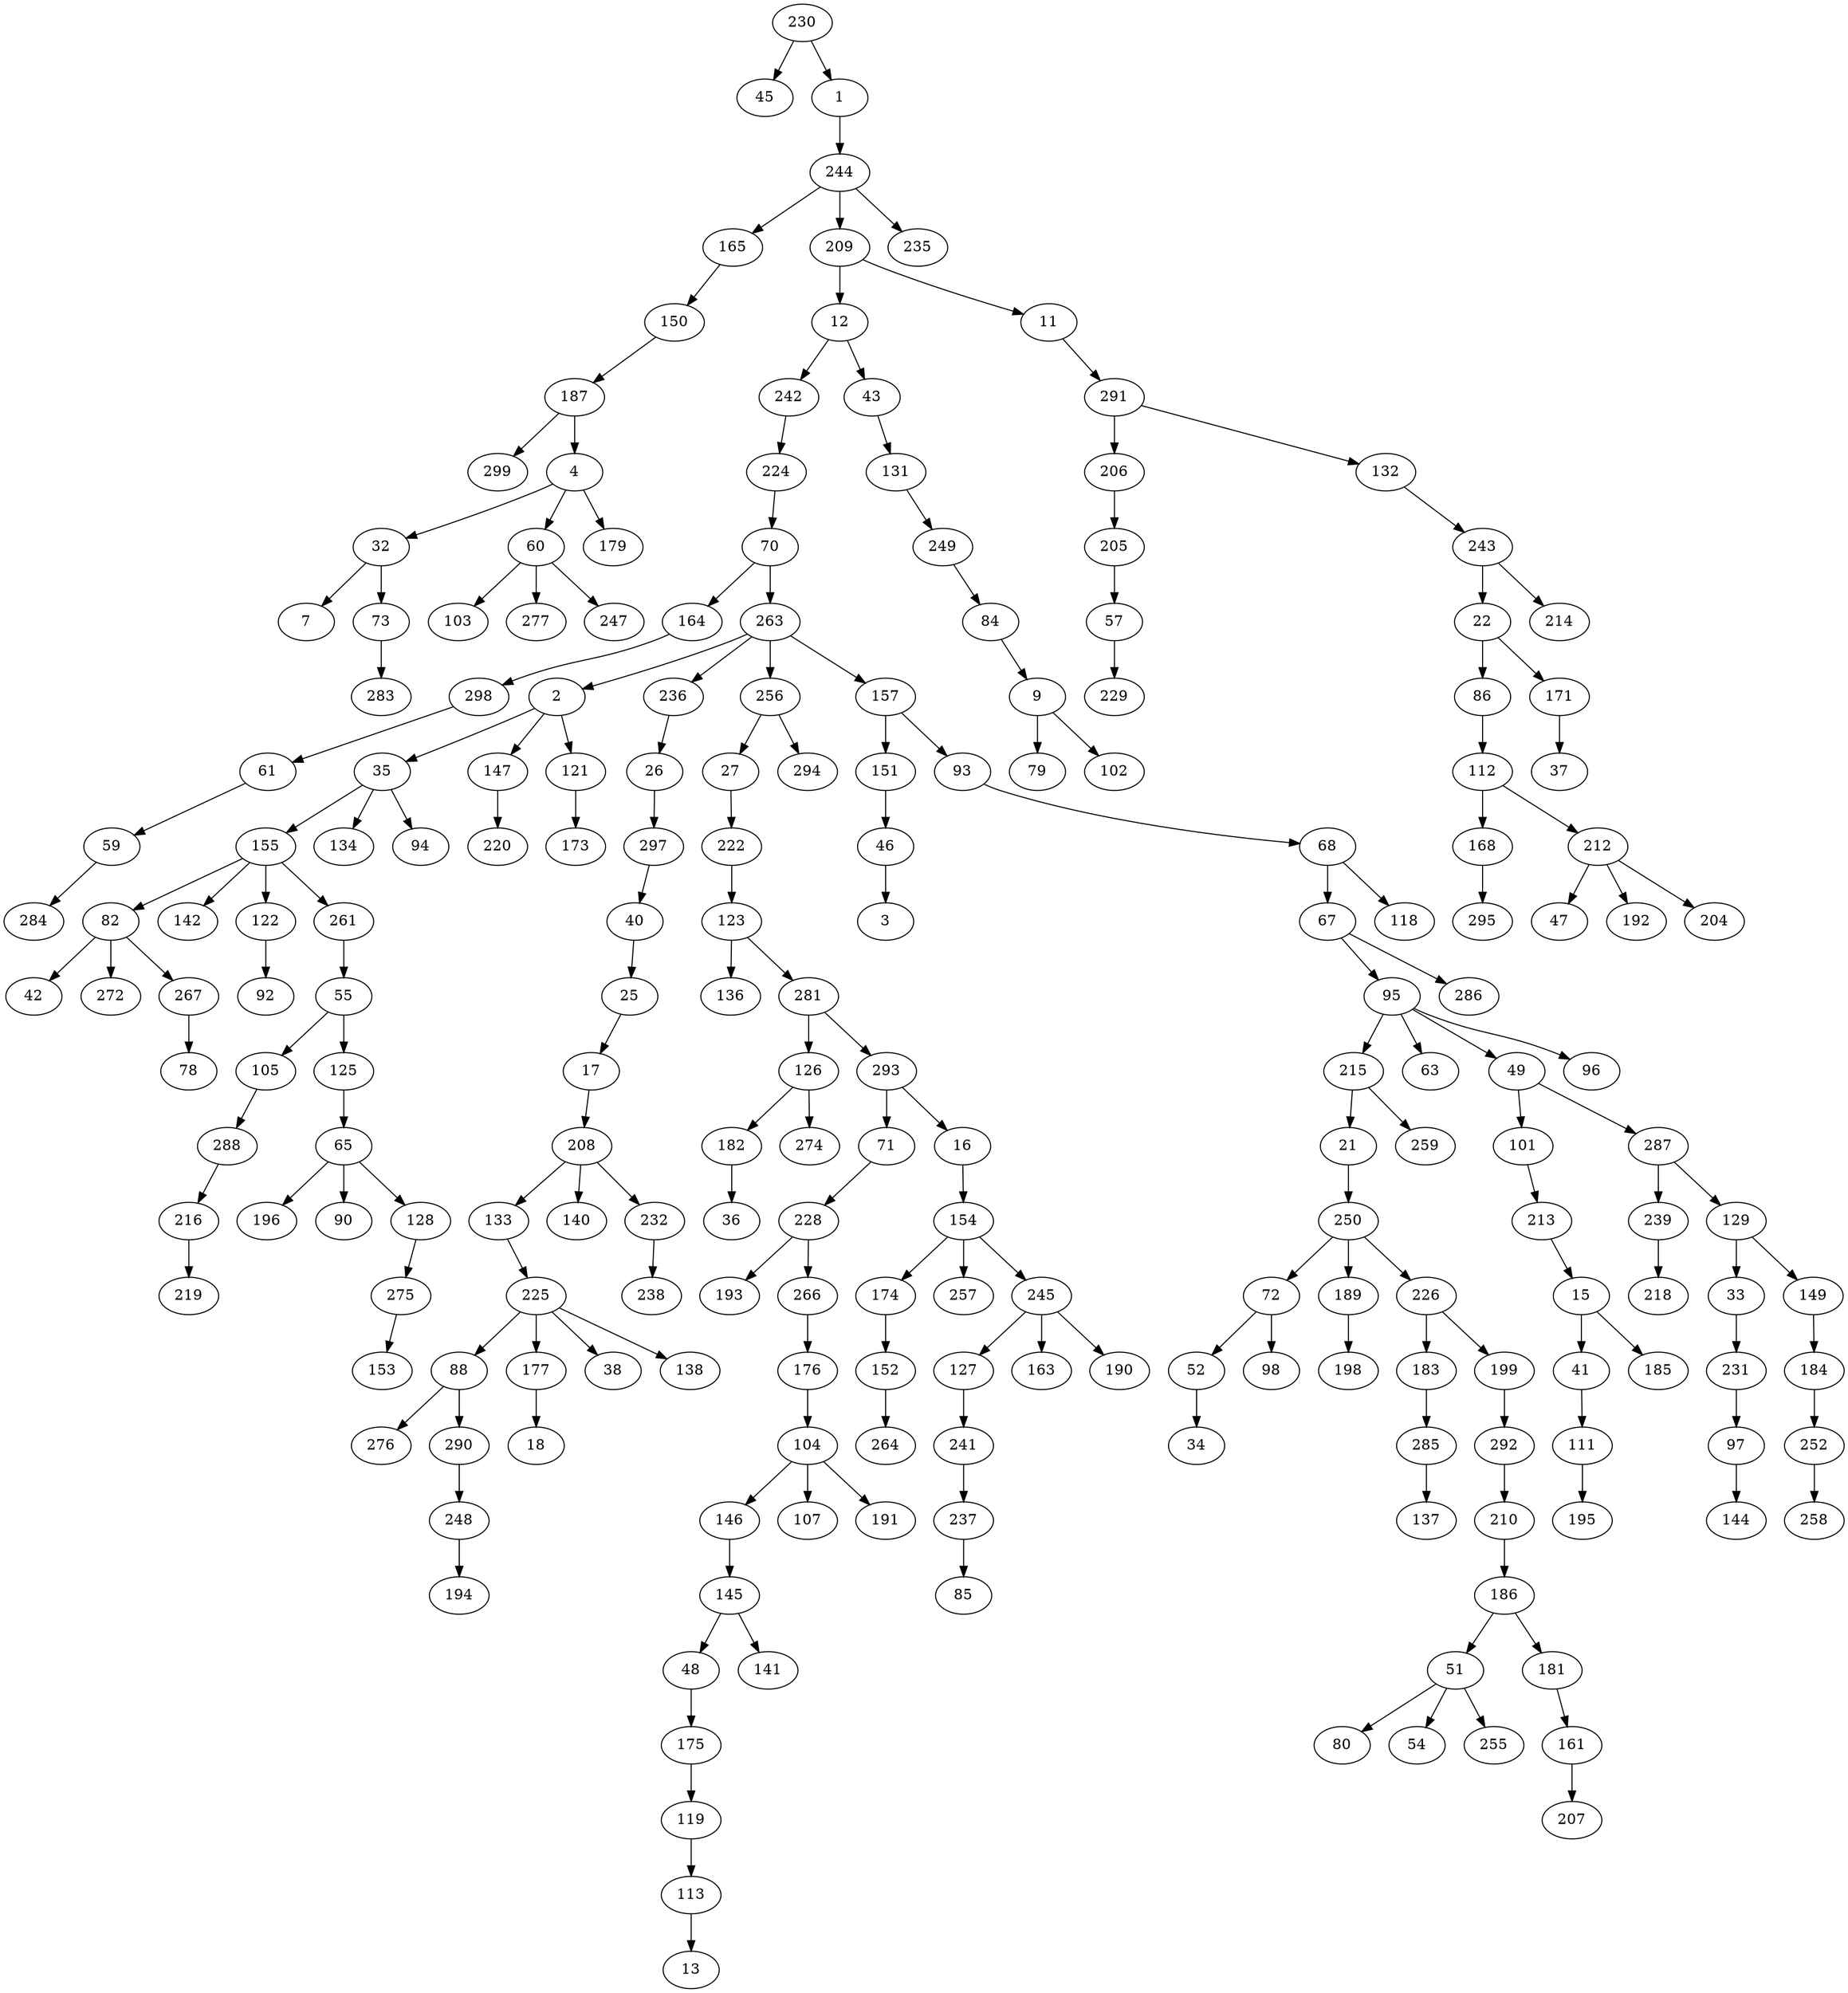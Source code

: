 digraph arbol {230 -> 45[Label=6];
1 -> 244[Label=5];
12 -> 242[Label=2];
165 -> 150[Label=5];
230 -> 1[Label=9];
209 -> 12[Label=1];
43 -> 131[Label=3];
32 -> 7[Label=4];
73 -> 283[Label=7];
9 -> 79[Label=10];
35 -> 155[Label=7];
17 -> 208[Label=8];
11 -> 291[Label=2];
25 -> 17[Label=3];
65 -> 196[Label=10];
126 -> 182[Label=4];
26 -> 297[Label=8];
88 -> 276[Label=6];
126 -> 274[Label=10];
131 -> 249[Label=2];
70 -> 164[Label=3];
82 -> 42[Label=2];
82 -> 272[Label=1];
88 -> 290[Label=3];
95 -> 215[Label=8];
86 -> 112[Label=4];
22 -> 86[Label=4];
22 -> 171[Label=3];
112 -> 168[Label=7];
57 -> 229[Label=1];
112 -> 212[Label=8];
123 -> 136[Label=8];
133 -> 225[Label=9];
152 -> 264[Label=1];
155 -> 142[Label=1];
168 -> 295[Label=9];
171 -> 37[Label=10];
174 -> 152[Label=1];
177 -> 18[Label=1];
182 -> 36[Label=6];
40 -> 25[Label=4];
46 -> 3[Label=3];
151 -> 46[Label=9];
154 -> 174[Label=9];
184 -> 252[Label=10];
187 -> 299[Label=10];
205 -> 57[Label=5];
105 -> 288[Label=9];
9 -> 102[Label=1];
84 -> 9[Label=9];
52 -> 34[Label=6];
72 -> 52[Label=9];
65 -> 90[Label=9];
51 -> 80[Label=7];
51 -> 54[Label=5];
206 -> 205[Label=7];
208 -> 133[Label=4];
132 -> 243[Label=6];
161 -> 207[Label=4];
181 -> 161[Label=2];
72 -> 98[Label=2];
186 -> 51[Label=1];
186 -> 181[Label=1];
189 -> 198[Label=7];
183 -> 285[Label=7];
208 -> 140[Label=4];
209 -> 11[Label=9];
199 -> 292[Label=6];
210 -> 186[Label=8];
212 -> 47[Label=9];
212 -> 192[Label=1];
21 -> 250[Label=9];
60 -> 103[Label=5];
60 -> 277[Label=3];
60 -> 247[Label=2];
4 -> 60[Label=9];
212 -> 204[Label=8];
2 -> 147[Label=9];
113 -> 13[Label=8];
215 -> 21[Label=2];
215 -> 259[Label=2];
216 -> 219[Label=1];
224 -> 70[Label=8];
48 -> 175[Label=1];
155 -> 82[Label=4];
95 -> 63[Label=8];
97 -> 144[Label=2];
104 -> 146[Label=4];
104 -> 107[Label=2];
119 -> 113[Label=3];
145 -> 48[Label=4];
145 -> 141[Label=4];
146 -> 145[Label=7];
147 -> 220[Label=2];
155 -> 122[Label=2];
33 -> 231[Label=8];
71 -> 228[Label=2];
127 -> 241[Label=7];
154 -> 257[Label=6];
154 -> 245[Label=3];
16 -> 154[Label=1];
175 -> 119[Label=3];
55 -> 105[Label=8];
176 -> 104[Label=6];
128 -> 275[Label=1];
65 -> 128[Label=6];
125 -> 65[Label=1];
51 -> 255[Label=10];
225 -> 38[Label=7];
225 -> 88[Label=9];
208 -> 232[Label=8];
225 -> 138[Label=8];
225 -> 177[Label=9];
226 -> 183[Label=6];
226 -> 199[Label=2];
228 -> 193[Label=7];
228 -> 266[Label=2];
231 -> 97[Label=5];
232 -> 238[Label=2];
237 -> 85[Label=2];
239 -> 218[Label=5];
241 -> 237[Label=9];
243 -> 22[Label=8];
244 -> 165[Label=3];
150 -> 187[Label=7];
2 -> 35[Label=5];
35 -> 134[Label=2];
49 -> 101[Label=1];
67 -> 95[Label=3];
68 -> 118[Label=3];
95 -> 49[Label=4];
95 -> 96[Label=7];
67 -> 286[Label=7];
104 -> 191[Label=4];
129 -> 33[Label=7];
111 -> 195[Label=1];
41 -> 111[Label=5];
15 -> 185[Label=3];
15 -> 41[Label=1];
149 -> 184[Label=2];
242 -> 224[Label=5];
244 -> 209[Label=1];
12 -> 43[Label=5];
4 -> 32[Label=7];
27 -> 222[Label=7];
32 -> 73[Label=1];
49 -> 287[Label=3];
68 -> 67[Label=2];
93 -> 68[Label=6];
123 -> 281[Label=4];
129 -> 149[Label=6];
222 -> 123[Label=4];
244 -> 235[Label=3];
4 -> 179[Label=5];
35 -> 94[Label=6];
187 -> 4[Label=5];
2 -> 121[Label=6];
61 -> 59[Label=6];
101 -> 213[Label=4];
121 -> 173[Label=1];
122 -> 92[Label=7];
155 -> 261[Label=4];
164 -> 298[Label=7];
213 -> 15[Label=5];
236 -> 26[Label=6];
243 -> 214[Label=10];
245 -> 127[Label=5];
245 -> 163[Label=5];
245 -> 190[Label=4];
248 -> 194[Label=6];
249 -> 84[Label=2];
70 -> 263[Label=7];
82 -> 267[Label=7];
55 -> 125[Label=7];
250 -> 72[Label=7];
250 -> 189[Label=5];
250 -> 226[Label=3];
252 -> 258[Label=1];
256 -> 27[Label=5];
157 -> 93[Label=5];
157 -> 151[Label=3];
256 -> 294[Label=4];
59 -> 284[Label=4];
261 -> 55[Label=8];
263 -> 2[Label=5];
263 -> 157[Label=7];
263 -> 236[Label=1];
263 -> 256[Label=4];
266 -> 176[Label=3];
267 -> 78[Label=7];
275 -> 153[Label=2];
281 -> 126[Label=4];
281 -> 293[Label=7];
285 -> 137[Label=5];
287 -> 129[Label=2];
287 -> 239[Label=7];
288 -> 216[Label=3];
290 -> 248[Label=2];
291 -> 132[Label=4];
291 -> 206[Label=6];
292 -> 210[Label=2];
293 -> 16[Label=8];
293 -> 71[Label=8];
297 -> 40[Label=5];
298 -> 61[Label=6];
}